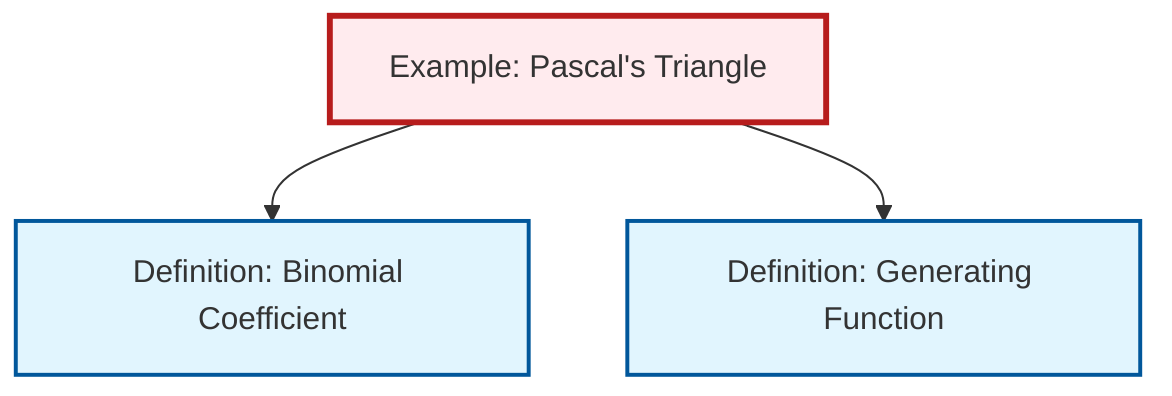 graph TD
    classDef definition fill:#e1f5fe,stroke:#01579b,stroke-width:2px
    classDef theorem fill:#f3e5f5,stroke:#4a148c,stroke-width:2px
    classDef axiom fill:#fff3e0,stroke:#e65100,stroke-width:2px
    classDef example fill:#e8f5e9,stroke:#1b5e20,stroke-width:2px
    classDef current fill:#ffebee,stroke:#b71c1c,stroke-width:3px
    def-binomial-coefficient["Definition: Binomial Coefficient"]:::definition
    ex-pascals-triangle["Example: Pascal's Triangle"]:::example
    def-generating-function["Definition: Generating Function"]:::definition
    ex-pascals-triangle --> def-binomial-coefficient
    ex-pascals-triangle --> def-generating-function
    class ex-pascals-triangle current